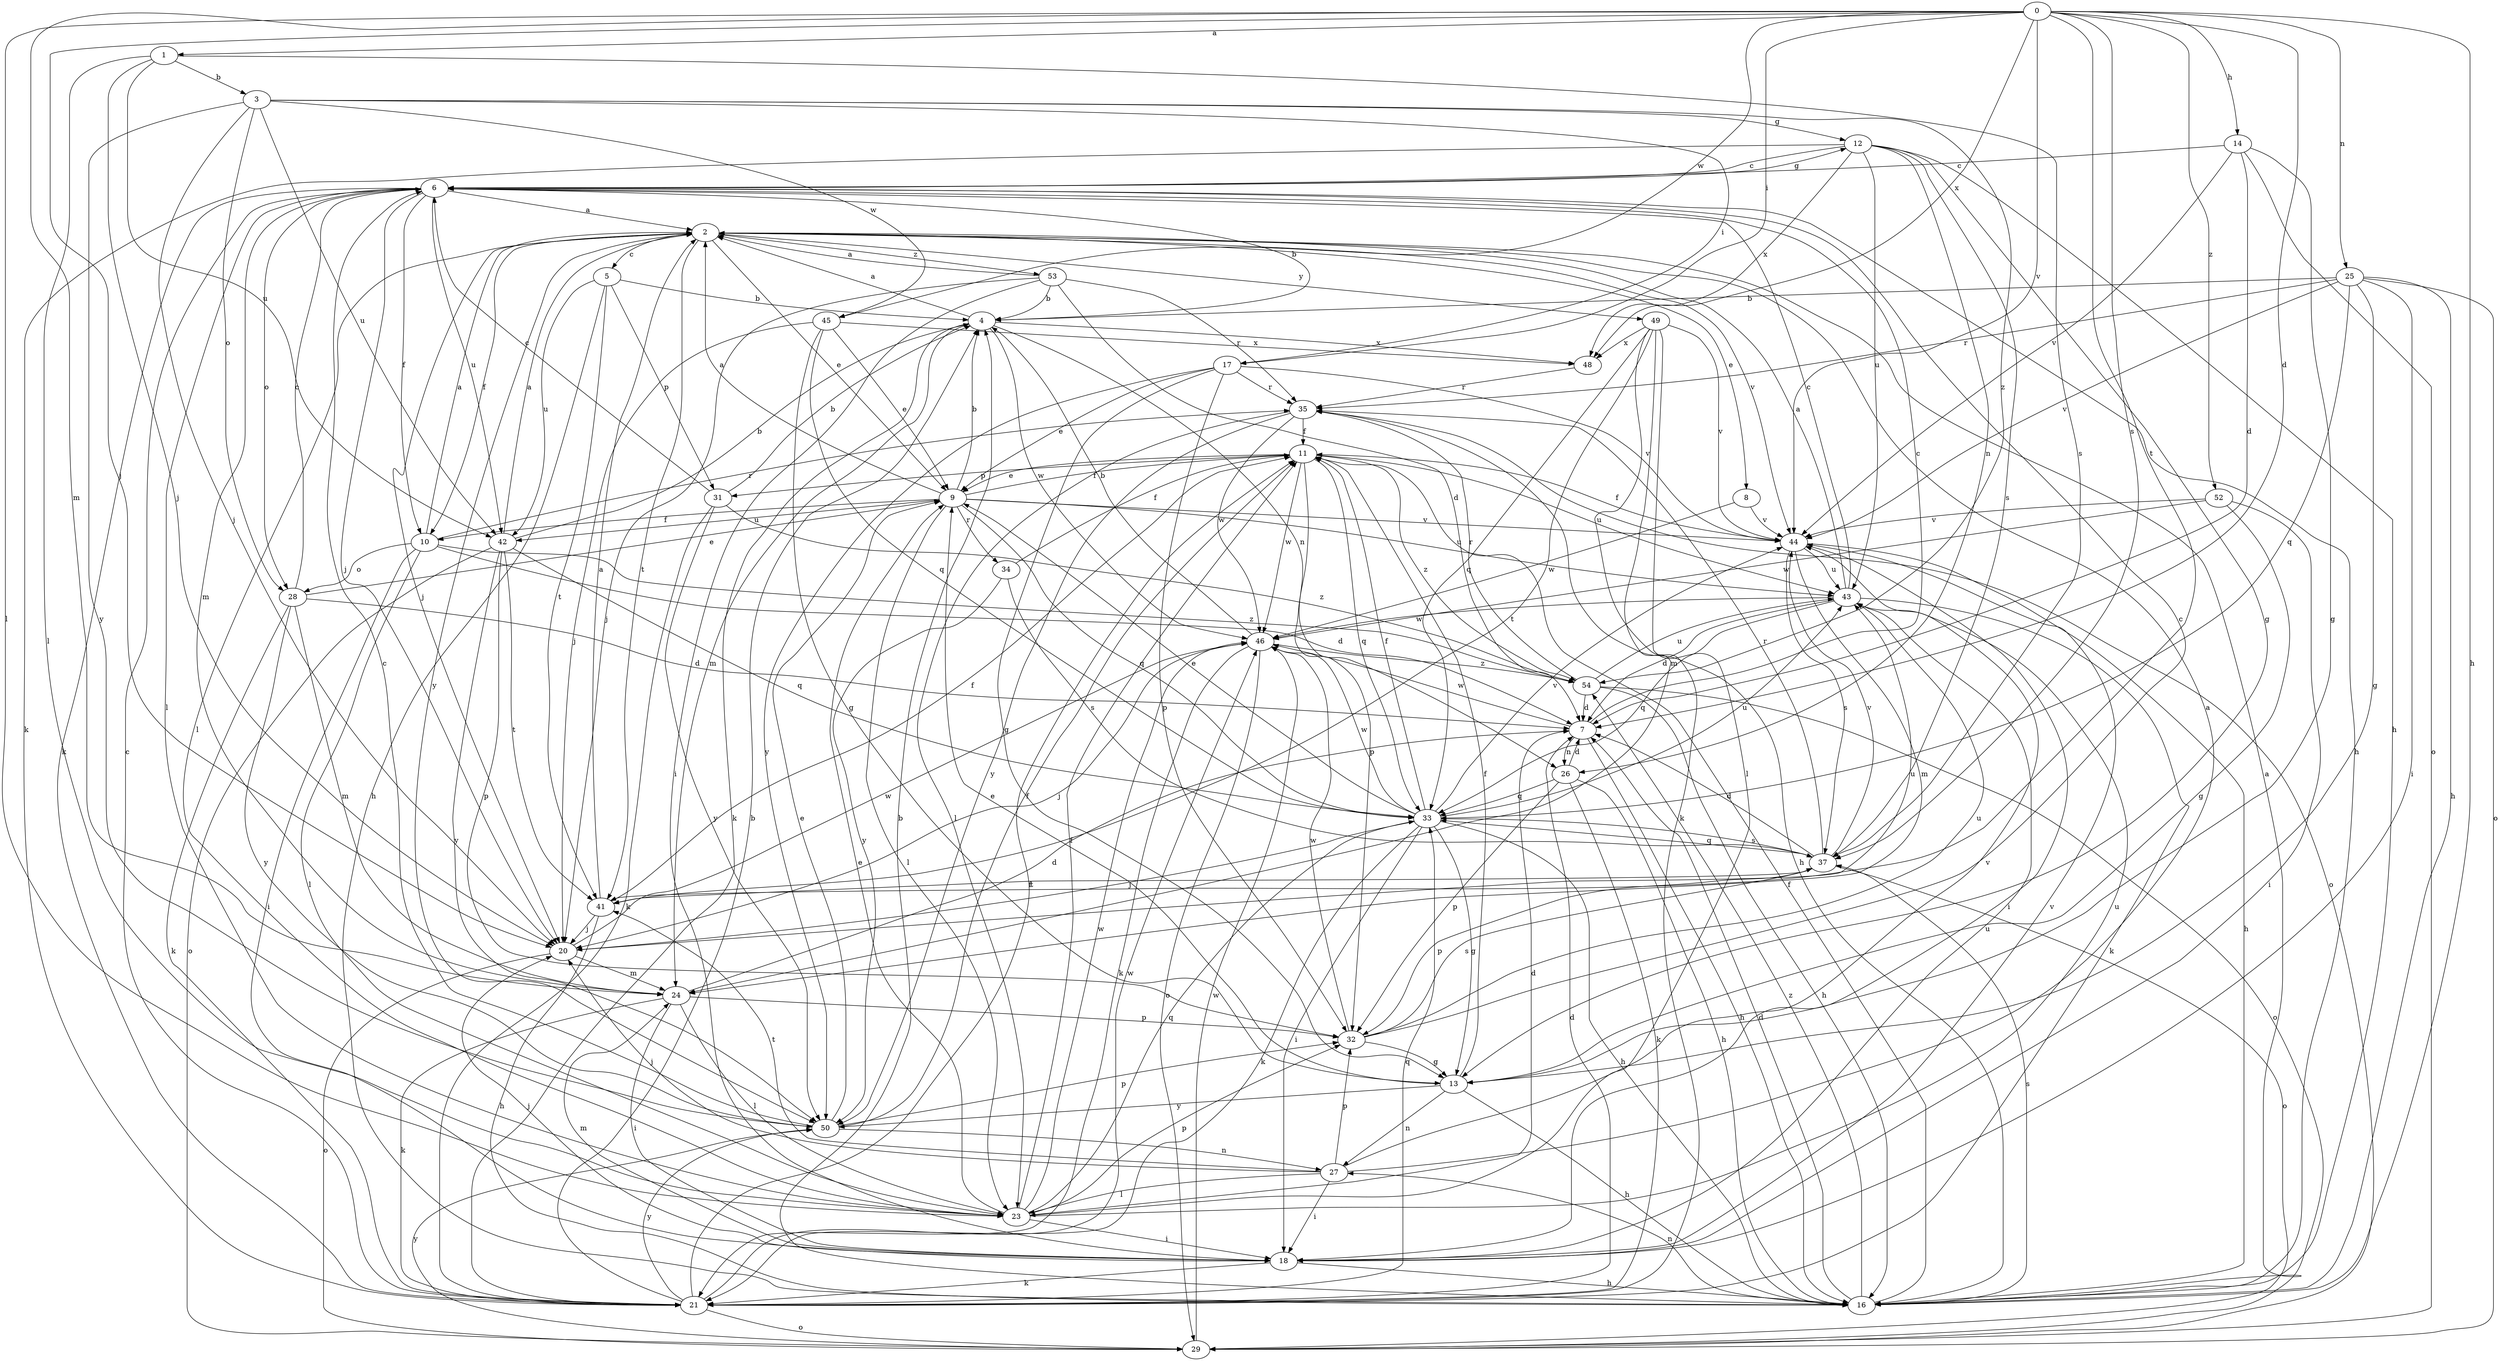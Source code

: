 strict digraph  {
0;
1;
2;
3;
4;
5;
6;
7;
8;
9;
10;
11;
12;
13;
14;
16;
17;
18;
20;
21;
23;
24;
25;
26;
27;
28;
29;
31;
32;
33;
34;
35;
37;
41;
42;
43;
44;
45;
46;
48;
49;
50;
52;
53;
54;
0 -> 1  [label=a];
0 -> 7  [label=d];
0 -> 14  [label=h];
0 -> 16  [label=h];
0 -> 17  [label=i];
0 -> 20  [label=j];
0 -> 23  [label=l];
0 -> 24  [label=m];
0 -> 25  [label=n];
0 -> 37  [label=s];
0 -> 41  [label=t];
0 -> 44  [label=v];
0 -> 45  [label=w];
0 -> 48  [label=x];
0 -> 52  [label=z];
1 -> 3  [label=b];
1 -> 20  [label=j];
1 -> 23  [label=l];
1 -> 37  [label=s];
1 -> 42  [label=u];
2 -> 5  [label=c];
2 -> 8  [label=e];
2 -> 9  [label=e];
2 -> 10  [label=f];
2 -> 20  [label=j];
2 -> 23  [label=l];
2 -> 41  [label=t];
2 -> 44  [label=v];
2 -> 49  [label=y];
2 -> 50  [label=y];
2 -> 53  [label=z];
3 -> 12  [label=g];
3 -> 17  [label=i];
3 -> 20  [label=j];
3 -> 28  [label=o];
3 -> 42  [label=u];
3 -> 45  [label=w];
3 -> 50  [label=y];
3 -> 54  [label=z];
4 -> 2  [label=a];
4 -> 21  [label=k];
4 -> 24  [label=m];
4 -> 26  [label=n];
4 -> 46  [label=w];
4 -> 48  [label=x];
5 -> 4  [label=b];
5 -> 16  [label=h];
5 -> 31  [label=p];
5 -> 41  [label=t];
5 -> 42  [label=u];
6 -> 2  [label=a];
6 -> 4  [label=b];
6 -> 10  [label=f];
6 -> 12  [label=g];
6 -> 16  [label=h];
6 -> 20  [label=j];
6 -> 21  [label=k];
6 -> 23  [label=l];
6 -> 24  [label=m];
6 -> 28  [label=o];
6 -> 42  [label=u];
7 -> 6  [label=c];
7 -> 16  [label=h];
7 -> 26  [label=n];
7 -> 46  [label=w];
8 -> 44  [label=v];
8 -> 46  [label=w];
9 -> 2  [label=a];
9 -> 4  [label=b];
9 -> 10  [label=f];
9 -> 11  [label=f];
9 -> 23  [label=l];
9 -> 33  [label=q];
9 -> 34  [label=r];
9 -> 42  [label=u];
9 -> 43  [label=u];
9 -> 44  [label=v];
10 -> 2  [label=a];
10 -> 7  [label=d];
10 -> 18  [label=i];
10 -> 23  [label=l];
10 -> 28  [label=o];
10 -> 35  [label=r];
10 -> 54  [label=z];
11 -> 9  [label=e];
11 -> 31  [label=p];
11 -> 32  [label=p];
11 -> 33  [label=q];
11 -> 43  [label=u];
11 -> 46  [label=w];
11 -> 54  [label=z];
12 -> 6  [label=c];
12 -> 13  [label=g];
12 -> 16  [label=h];
12 -> 21  [label=k];
12 -> 26  [label=n];
12 -> 37  [label=s];
12 -> 43  [label=u];
12 -> 48  [label=x];
13 -> 9  [label=e];
13 -> 11  [label=f];
13 -> 16  [label=h];
13 -> 27  [label=n];
13 -> 50  [label=y];
14 -> 6  [label=c];
14 -> 7  [label=d];
14 -> 13  [label=g];
14 -> 29  [label=o];
14 -> 44  [label=v];
16 -> 2  [label=a];
16 -> 4  [label=b];
16 -> 7  [label=d];
16 -> 11  [label=f];
16 -> 27  [label=n];
16 -> 37  [label=s];
16 -> 54  [label=z];
17 -> 9  [label=e];
17 -> 13  [label=g];
17 -> 32  [label=p];
17 -> 35  [label=r];
17 -> 44  [label=v];
17 -> 50  [label=y];
18 -> 16  [label=h];
18 -> 20  [label=j];
18 -> 21  [label=k];
18 -> 24  [label=m];
18 -> 43  [label=u];
18 -> 44  [label=v];
20 -> 24  [label=m];
20 -> 29  [label=o];
20 -> 43  [label=u];
20 -> 46  [label=w];
21 -> 4  [label=b];
21 -> 6  [label=c];
21 -> 7  [label=d];
21 -> 11  [label=f];
21 -> 29  [label=o];
21 -> 33  [label=q];
21 -> 46  [label=w];
21 -> 50  [label=y];
23 -> 7  [label=d];
23 -> 9  [label=e];
23 -> 11  [label=f];
23 -> 18  [label=i];
23 -> 32  [label=p];
23 -> 33  [label=q];
23 -> 43  [label=u];
23 -> 46  [label=w];
24 -> 7  [label=d];
24 -> 18  [label=i];
24 -> 21  [label=k];
24 -> 23  [label=l];
24 -> 32  [label=p];
25 -> 4  [label=b];
25 -> 13  [label=g];
25 -> 16  [label=h];
25 -> 18  [label=i];
25 -> 29  [label=o];
25 -> 33  [label=q];
25 -> 35  [label=r];
25 -> 44  [label=v];
26 -> 7  [label=d];
26 -> 16  [label=h];
26 -> 21  [label=k];
26 -> 32  [label=p];
26 -> 33  [label=q];
27 -> 2  [label=a];
27 -> 18  [label=i];
27 -> 20  [label=j];
27 -> 23  [label=l];
27 -> 32  [label=p];
27 -> 41  [label=t];
27 -> 44  [label=v];
28 -> 6  [label=c];
28 -> 7  [label=d];
28 -> 9  [label=e];
28 -> 21  [label=k];
28 -> 24  [label=m];
28 -> 50  [label=y];
29 -> 46  [label=w];
29 -> 50  [label=y];
31 -> 4  [label=b];
31 -> 6  [label=c];
31 -> 21  [label=k];
31 -> 50  [label=y];
31 -> 54  [label=z];
32 -> 6  [label=c];
32 -> 13  [label=g];
32 -> 37  [label=s];
32 -> 43  [label=u];
32 -> 46  [label=w];
33 -> 9  [label=e];
33 -> 11  [label=f];
33 -> 13  [label=g];
33 -> 16  [label=h];
33 -> 18  [label=i];
33 -> 20  [label=j];
33 -> 21  [label=k];
33 -> 37  [label=s];
33 -> 43  [label=u];
33 -> 44  [label=v];
33 -> 46  [label=w];
34 -> 11  [label=f];
34 -> 37  [label=s];
34 -> 50  [label=y];
35 -> 11  [label=f];
35 -> 16  [label=h];
35 -> 23  [label=l];
35 -> 29  [label=o];
35 -> 46  [label=w];
35 -> 50  [label=y];
37 -> 7  [label=d];
37 -> 29  [label=o];
37 -> 32  [label=p];
37 -> 33  [label=q];
37 -> 35  [label=r];
37 -> 41  [label=t];
37 -> 44  [label=v];
41 -> 2  [label=a];
41 -> 11  [label=f];
41 -> 16  [label=h];
41 -> 20  [label=j];
42 -> 2  [label=a];
42 -> 4  [label=b];
42 -> 29  [label=o];
42 -> 32  [label=p];
42 -> 33  [label=q];
42 -> 41  [label=t];
42 -> 50  [label=y];
43 -> 2  [label=a];
43 -> 6  [label=c];
43 -> 7  [label=d];
43 -> 21  [label=k];
43 -> 33  [label=q];
43 -> 46  [label=w];
44 -> 11  [label=f];
44 -> 16  [label=h];
44 -> 18  [label=i];
44 -> 24  [label=m];
44 -> 37  [label=s];
44 -> 43  [label=u];
45 -> 9  [label=e];
45 -> 13  [label=g];
45 -> 20  [label=j];
45 -> 33  [label=q];
45 -> 48  [label=x];
46 -> 4  [label=b];
46 -> 20  [label=j];
46 -> 21  [label=k];
46 -> 29  [label=o];
46 -> 54  [label=z];
48 -> 35  [label=r];
49 -> 21  [label=k];
49 -> 23  [label=l];
49 -> 24  [label=m];
49 -> 33  [label=q];
49 -> 41  [label=t];
49 -> 44  [label=v];
49 -> 48  [label=x];
50 -> 6  [label=c];
50 -> 9  [label=e];
50 -> 11  [label=f];
50 -> 27  [label=n];
50 -> 32  [label=p];
52 -> 13  [label=g];
52 -> 18  [label=i];
52 -> 44  [label=v];
52 -> 46  [label=w];
53 -> 2  [label=a];
53 -> 4  [label=b];
53 -> 7  [label=d];
53 -> 18  [label=i];
53 -> 20  [label=j];
53 -> 35  [label=r];
54 -> 7  [label=d];
54 -> 16  [label=h];
54 -> 29  [label=o];
54 -> 35  [label=r];
54 -> 43  [label=u];
}
